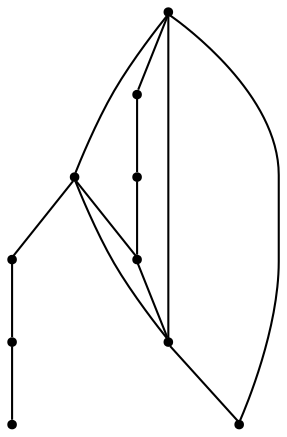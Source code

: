graph {
  node [shape=point,comment="{\"directed\":false,\"doi\":\"10.1007/978-3-030-68766-3_32\",\"figure\":\"8 (1)\"}"]

  v0 [pos="1058.1279624527583,923.6202717574404"]
  v1 [pos="1297.153517981457,847.2465582274477"]
  v2 [pos="1137.801133995764,847.2465582274477"]
  v3 [pos="983.1680916063567,923.6202717574403"]
  v4 [pos="1008.6283853452555,847.2465582274477"]
  v5 [pos="1376.8266895244626,847.2465582274477"]
  v6 [pos="1058.1279624527583,847.2465582274477"]
  v7 [pos="1297.153517981457,923.6202717574404"]
  v8 [pos="1217.4773259886106,923.6202717574404"]
  v9 [pos="1137.801133995764,923.6202717574403"]

  v0 -- v1 [id="-1",pos="1058.1279624527583,923.6202717574404 1297.153517981457,847.2465582274477 1297.153517981457,847.2465582274477 1297.153517981457,847.2465582274477"]
  v3 -- v0 [id="-3",pos="983.1680916063567,923.6202717574403 1058.1279624527583,923.6202717574404 1058.1279624527583,923.6202717574404 1058.1279624527583,923.6202717574404"]
  v0 -- v9 [id="-4",pos="1058.1279624527583,923.6202717574404 1137.801133995764,923.6202717574403 1137.801133995764,923.6202717574403 1137.801133995764,923.6202717574403"]
  v9 -- v8 [id="-5",pos="1137.801133995764,923.6202717574403 1217.4773259886106,923.6202717574404 1217.4773259886106,923.6202717574404 1217.4773259886106,923.6202717574404"]
  v8 -- v7 [id="-6",pos="1217.4773259886106,923.6202717574404 1297.153517981457,923.6202717574404 1297.153517981457,923.6202717574404 1297.153517981457,923.6202717574404"]
  v4 -- v6 [id="-9",pos="1008.6283853452555,847.2465582274477 1058.1279624527583,847.2465582274477 1058.1279624527583,847.2465582274477 1058.1279624527583,847.2465582274477"]
  v6 -- v2 [id="-10",pos="1058.1279624527583,847.2465582274477 1137.801133995764,847.2465582274477 1137.801133995764,847.2465582274477 1137.801133995764,847.2465582274477"]
  v2 -- v1 [id="-11",pos="1137.801133995764,847.2465582274477 1297.153517981457,847.2465582274477 1297.153517981457,847.2465582274477 1297.153517981457,847.2465582274477"]
  v1 -- v5 [id="-12",pos="1297.153517981457,847.2465582274477 1376.8266895244626,847.2465582274477 1376.8266895244626,847.2465582274477 1376.8266895244626,847.2465582274477"]
  v3 -- v5 [id="-15",pos="983.1680916063567,923.6202717574403 1376.8266895244626,847.2465582274477 1376.8266895244626,847.2465582274477 1376.8266895244626,847.2465582274477"]
  v3 -- v4 [id="-16",pos="983.1680916063567,923.6202717574403 1008.6283853452555,847.2465582274477 1008.6283853452555,847.2465582274477 1008.6283853452555,847.2465582274477"]
  v3 -- v1 [id="-17",pos="983.1680916063567,923.6202717574403 1297.153517981457,847.2465582274477 1297.153517981457,847.2465582274477 1297.153517981457,847.2465582274477"]
  v0 -- v2 [id="-21",pos="1058.1279624527583,923.6202717574404 1137.801133995764,847.2465582274477 1137.801133995764,847.2465582274477 1137.801133995764,847.2465582274477"]
}